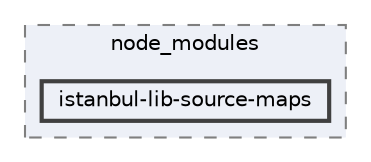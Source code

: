 digraph "pkiclassroomrescheduler/src/main/frontend/node_modules/istanbul-lib-source-maps"
{
 // LATEX_PDF_SIZE
  bgcolor="transparent";
  edge [fontname=Helvetica,fontsize=10,labelfontname=Helvetica,labelfontsize=10];
  node [fontname=Helvetica,fontsize=10,shape=box,height=0.2,width=0.4];
  compound=true
  subgraph clusterdir_72953eda66ccb3a2722c28e1c3e6c23b {
    graph [ bgcolor="#edf0f7", pencolor="grey50", label="node_modules", fontname=Helvetica,fontsize=10 style="filled,dashed", URL="dir_72953eda66ccb3a2722c28e1c3e6c23b.html",tooltip=""]
  dir_da3857c2ed985d5bb5a9edcb28779f01 [label="istanbul-lib-source-maps", fillcolor="#edf0f7", color="grey25", style="filled,bold", URL="dir_da3857c2ed985d5bb5a9edcb28779f01.html",tooltip=""];
  }
}
